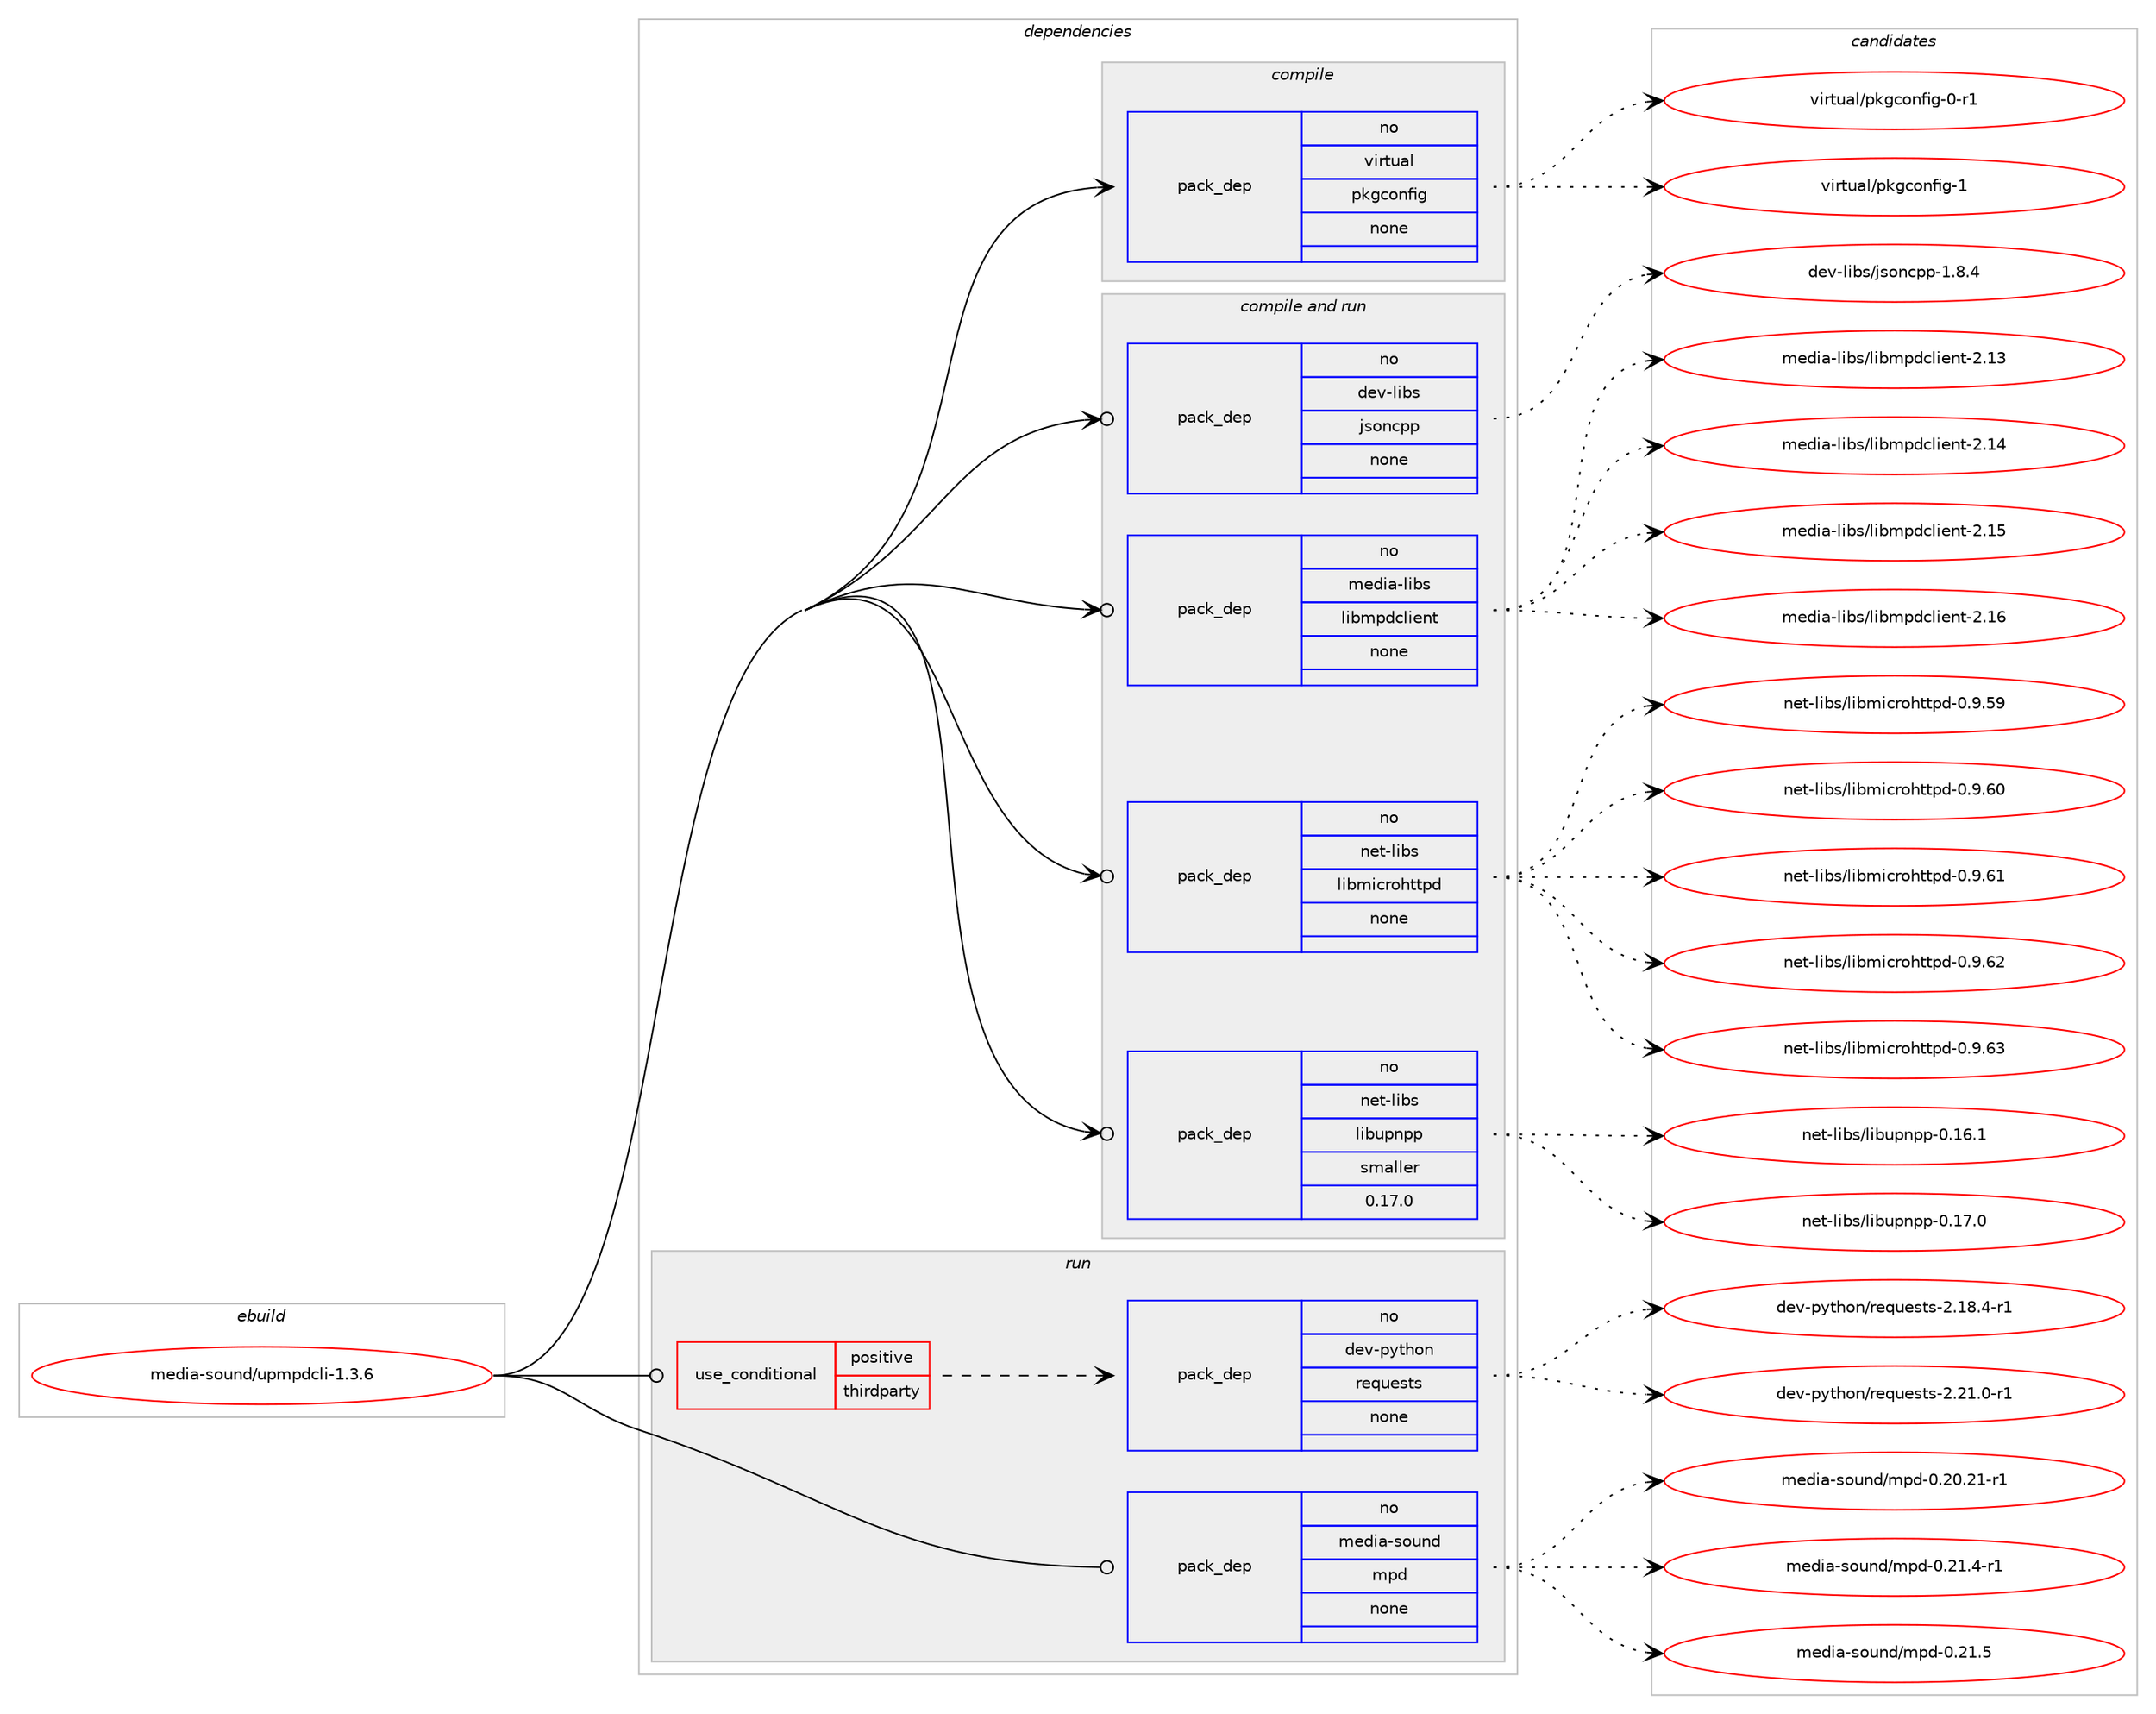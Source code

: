 digraph prolog {

# *************
# Graph options
# *************

newrank=true;
concentrate=true;
compound=true;
graph [rankdir=LR,fontname=Helvetica,fontsize=10,ranksep=1.5];#, ranksep=2.5, nodesep=0.2];
edge  [arrowhead=vee];
node  [fontname=Helvetica,fontsize=10];

# **********
# The ebuild
# **********

subgraph cluster_leftcol {
color=gray;
rank=same;
label=<<i>ebuild</i>>;
id [label="media-sound/upmpdcli-1.3.6", color=red, width=4, href="../media-sound/upmpdcli-1.3.6.svg"];
}

# ****************
# The dependencies
# ****************

subgraph cluster_midcol {
color=gray;
label=<<i>dependencies</i>>;
subgraph cluster_compile {
fillcolor="#eeeeee";
style=filled;
label=<<i>compile</i>>;
subgraph pack1166642 {
dependency1631368 [label=<<TABLE BORDER="0" CELLBORDER="1" CELLSPACING="0" CELLPADDING="4" WIDTH="220"><TR><TD ROWSPAN="6" CELLPADDING="30">pack_dep</TD></TR><TR><TD WIDTH="110">no</TD></TR><TR><TD>virtual</TD></TR><TR><TD>pkgconfig</TD></TR><TR><TD>none</TD></TR><TR><TD></TD></TR></TABLE>>, shape=none, color=blue];
}
id:e -> dependency1631368:w [weight=20,style="solid",arrowhead="vee"];
}
subgraph cluster_compileandrun {
fillcolor="#eeeeee";
style=filled;
label=<<i>compile and run</i>>;
subgraph pack1166643 {
dependency1631369 [label=<<TABLE BORDER="0" CELLBORDER="1" CELLSPACING="0" CELLPADDING="4" WIDTH="220"><TR><TD ROWSPAN="6" CELLPADDING="30">pack_dep</TD></TR><TR><TD WIDTH="110">no</TD></TR><TR><TD>dev-libs</TD></TR><TR><TD>jsoncpp</TD></TR><TR><TD>none</TD></TR><TR><TD></TD></TR></TABLE>>, shape=none, color=blue];
}
id:e -> dependency1631369:w [weight=20,style="solid",arrowhead="odotvee"];
subgraph pack1166644 {
dependency1631370 [label=<<TABLE BORDER="0" CELLBORDER="1" CELLSPACING="0" CELLPADDING="4" WIDTH="220"><TR><TD ROWSPAN="6" CELLPADDING="30">pack_dep</TD></TR><TR><TD WIDTH="110">no</TD></TR><TR><TD>media-libs</TD></TR><TR><TD>libmpdclient</TD></TR><TR><TD>none</TD></TR><TR><TD></TD></TR></TABLE>>, shape=none, color=blue];
}
id:e -> dependency1631370:w [weight=20,style="solid",arrowhead="odotvee"];
subgraph pack1166645 {
dependency1631371 [label=<<TABLE BORDER="0" CELLBORDER="1" CELLSPACING="0" CELLPADDING="4" WIDTH="220"><TR><TD ROWSPAN="6" CELLPADDING="30">pack_dep</TD></TR><TR><TD WIDTH="110">no</TD></TR><TR><TD>net-libs</TD></TR><TR><TD>libmicrohttpd</TD></TR><TR><TD>none</TD></TR><TR><TD></TD></TR></TABLE>>, shape=none, color=blue];
}
id:e -> dependency1631371:w [weight=20,style="solid",arrowhead="odotvee"];
subgraph pack1166646 {
dependency1631372 [label=<<TABLE BORDER="0" CELLBORDER="1" CELLSPACING="0" CELLPADDING="4" WIDTH="220"><TR><TD ROWSPAN="6" CELLPADDING="30">pack_dep</TD></TR><TR><TD WIDTH="110">no</TD></TR><TR><TD>net-libs</TD></TR><TR><TD>libupnpp</TD></TR><TR><TD>smaller</TD></TR><TR><TD>0.17.0</TD></TR></TABLE>>, shape=none, color=blue];
}
id:e -> dependency1631372:w [weight=20,style="solid",arrowhead="odotvee"];
}
subgraph cluster_run {
fillcolor="#eeeeee";
style=filled;
label=<<i>run</i>>;
subgraph cond438377 {
dependency1631373 [label=<<TABLE BORDER="0" CELLBORDER="1" CELLSPACING="0" CELLPADDING="4"><TR><TD ROWSPAN="3" CELLPADDING="10">use_conditional</TD></TR><TR><TD>positive</TD></TR><TR><TD>thirdparty</TD></TR></TABLE>>, shape=none, color=red];
subgraph pack1166647 {
dependency1631374 [label=<<TABLE BORDER="0" CELLBORDER="1" CELLSPACING="0" CELLPADDING="4" WIDTH="220"><TR><TD ROWSPAN="6" CELLPADDING="30">pack_dep</TD></TR><TR><TD WIDTH="110">no</TD></TR><TR><TD>dev-python</TD></TR><TR><TD>requests</TD></TR><TR><TD>none</TD></TR><TR><TD></TD></TR></TABLE>>, shape=none, color=blue];
}
dependency1631373:e -> dependency1631374:w [weight=20,style="dashed",arrowhead="vee"];
}
id:e -> dependency1631373:w [weight=20,style="solid",arrowhead="odot"];
subgraph pack1166648 {
dependency1631375 [label=<<TABLE BORDER="0" CELLBORDER="1" CELLSPACING="0" CELLPADDING="4" WIDTH="220"><TR><TD ROWSPAN="6" CELLPADDING="30">pack_dep</TD></TR><TR><TD WIDTH="110">no</TD></TR><TR><TD>media-sound</TD></TR><TR><TD>mpd</TD></TR><TR><TD>none</TD></TR><TR><TD></TD></TR></TABLE>>, shape=none, color=blue];
}
id:e -> dependency1631375:w [weight=20,style="solid",arrowhead="odot"];
}
}

# **************
# The candidates
# **************

subgraph cluster_choices {
rank=same;
color=gray;
label=<<i>candidates</i>>;

subgraph choice1166642 {
color=black;
nodesep=1;
choice11810511411611797108471121071039911111010210510345484511449 [label="virtual/pkgconfig-0-r1", color=red, width=4,href="../virtual/pkgconfig-0-r1.svg"];
choice1181051141161179710847112107103991111101021051034549 [label="virtual/pkgconfig-1", color=red, width=4,href="../virtual/pkgconfig-1.svg"];
dependency1631368:e -> choice11810511411611797108471121071039911111010210510345484511449:w [style=dotted,weight="100"];
dependency1631368:e -> choice1181051141161179710847112107103991111101021051034549:w [style=dotted,weight="100"];
}
subgraph choice1166643 {
color=black;
nodesep=1;
choice10010111845108105981154710611511111099112112454946564652 [label="dev-libs/jsoncpp-1.8.4", color=red, width=4,href="../dev-libs/jsoncpp-1.8.4.svg"];
dependency1631369:e -> choice10010111845108105981154710611511111099112112454946564652:w [style=dotted,weight="100"];
}
subgraph choice1166644 {
color=black;
nodesep=1;
choice1091011001059745108105981154710810598109112100991081051011101164550464951 [label="media-libs/libmpdclient-2.13", color=red, width=4,href="../media-libs/libmpdclient-2.13.svg"];
choice1091011001059745108105981154710810598109112100991081051011101164550464952 [label="media-libs/libmpdclient-2.14", color=red, width=4,href="../media-libs/libmpdclient-2.14.svg"];
choice1091011001059745108105981154710810598109112100991081051011101164550464953 [label="media-libs/libmpdclient-2.15", color=red, width=4,href="../media-libs/libmpdclient-2.15.svg"];
choice1091011001059745108105981154710810598109112100991081051011101164550464954 [label="media-libs/libmpdclient-2.16", color=red, width=4,href="../media-libs/libmpdclient-2.16.svg"];
dependency1631370:e -> choice1091011001059745108105981154710810598109112100991081051011101164550464951:w [style=dotted,weight="100"];
dependency1631370:e -> choice1091011001059745108105981154710810598109112100991081051011101164550464952:w [style=dotted,weight="100"];
dependency1631370:e -> choice1091011001059745108105981154710810598109112100991081051011101164550464953:w [style=dotted,weight="100"];
dependency1631370:e -> choice1091011001059745108105981154710810598109112100991081051011101164550464954:w [style=dotted,weight="100"];
}
subgraph choice1166645 {
color=black;
nodesep=1;
choice110101116451081059811547108105981091059911411110411611611210045484657465357 [label="net-libs/libmicrohttpd-0.9.59", color=red, width=4,href="../net-libs/libmicrohttpd-0.9.59.svg"];
choice110101116451081059811547108105981091059911411110411611611210045484657465448 [label="net-libs/libmicrohttpd-0.9.60", color=red, width=4,href="../net-libs/libmicrohttpd-0.9.60.svg"];
choice110101116451081059811547108105981091059911411110411611611210045484657465449 [label="net-libs/libmicrohttpd-0.9.61", color=red, width=4,href="../net-libs/libmicrohttpd-0.9.61.svg"];
choice110101116451081059811547108105981091059911411110411611611210045484657465450 [label="net-libs/libmicrohttpd-0.9.62", color=red, width=4,href="../net-libs/libmicrohttpd-0.9.62.svg"];
choice110101116451081059811547108105981091059911411110411611611210045484657465451 [label="net-libs/libmicrohttpd-0.9.63", color=red, width=4,href="../net-libs/libmicrohttpd-0.9.63.svg"];
dependency1631371:e -> choice110101116451081059811547108105981091059911411110411611611210045484657465357:w [style=dotted,weight="100"];
dependency1631371:e -> choice110101116451081059811547108105981091059911411110411611611210045484657465448:w [style=dotted,weight="100"];
dependency1631371:e -> choice110101116451081059811547108105981091059911411110411611611210045484657465449:w [style=dotted,weight="100"];
dependency1631371:e -> choice110101116451081059811547108105981091059911411110411611611210045484657465450:w [style=dotted,weight="100"];
dependency1631371:e -> choice110101116451081059811547108105981091059911411110411611611210045484657465451:w [style=dotted,weight="100"];
}
subgraph choice1166646 {
color=black;
nodesep=1;
choice1101011164510810598115471081059811711211011211245484649544649 [label="net-libs/libupnpp-0.16.1", color=red, width=4,href="../net-libs/libupnpp-0.16.1.svg"];
choice1101011164510810598115471081059811711211011211245484649554648 [label="net-libs/libupnpp-0.17.0", color=red, width=4,href="../net-libs/libupnpp-0.17.0.svg"];
dependency1631372:e -> choice1101011164510810598115471081059811711211011211245484649544649:w [style=dotted,weight="100"];
dependency1631372:e -> choice1101011164510810598115471081059811711211011211245484649554648:w [style=dotted,weight="100"];
}
subgraph choice1166647 {
color=black;
nodesep=1;
choice1001011184511212111610411111047114101113117101115116115455046495646524511449 [label="dev-python/requests-2.18.4-r1", color=red, width=4,href="../dev-python/requests-2.18.4-r1.svg"];
choice1001011184511212111610411111047114101113117101115116115455046504946484511449 [label="dev-python/requests-2.21.0-r1", color=red, width=4,href="../dev-python/requests-2.21.0-r1.svg"];
dependency1631374:e -> choice1001011184511212111610411111047114101113117101115116115455046495646524511449:w [style=dotted,weight="100"];
dependency1631374:e -> choice1001011184511212111610411111047114101113117101115116115455046504946484511449:w [style=dotted,weight="100"];
}
subgraph choice1166648 {
color=black;
nodesep=1;
choice10910110010597451151111171101004710911210045484650484650494511449 [label="media-sound/mpd-0.20.21-r1", color=red, width=4,href="../media-sound/mpd-0.20.21-r1.svg"];
choice109101100105974511511111711010047109112100454846504946524511449 [label="media-sound/mpd-0.21.4-r1", color=red, width=4,href="../media-sound/mpd-0.21.4-r1.svg"];
choice10910110010597451151111171101004710911210045484650494653 [label="media-sound/mpd-0.21.5", color=red, width=4,href="../media-sound/mpd-0.21.5.svg"];
dependency1631375:e -> choice10910110010597451151111171101004710911210045484650484650494511449:w [style=dotted,weight="100"];
dependency1631375:e -> choice109101100105974511511111711010047109112100454846504946524511449:w [style=dotted,weight="100"];
dependency1631375:e -> choice10910110010597451151111171101004710911210045484650494653:w [style=dotted,weight="100"];
}
}

}

